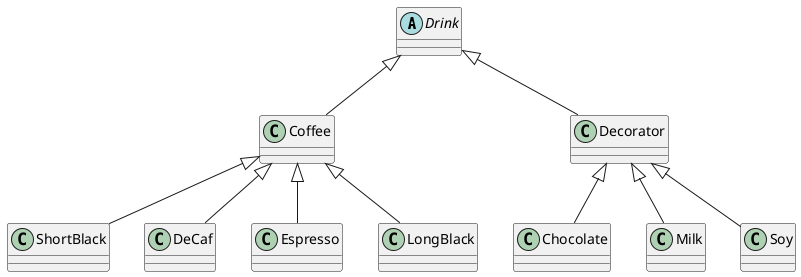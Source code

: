 @startuml
abstract Drink{
}
class Coffee{
}
class ShortBlack{
}
class DeCaf{
}
class Espresso{
}
class LongBlack{
}
Drink <|-- Coffee
Coffee <|-- ShortBlack
Coffee <|-- DeCaf
Coffee <|-- Espresso
Coffee <|-- LongBlack
class Decorator{
}
class Chocolate{
}
class Milk{
}
class Soy{
}
Drink <|-- Decorator
Decorator <|-- Chocolate
Decorator <|-- Milk
Decorator <|-- Soy
@enduml